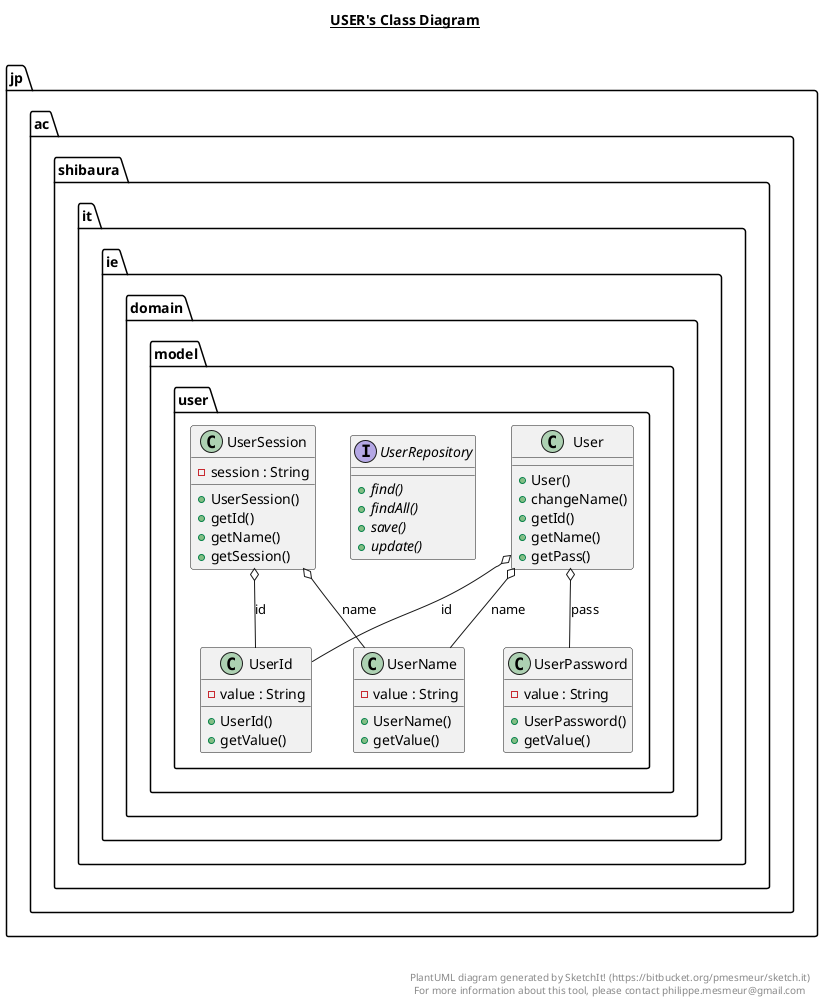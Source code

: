 @startuml

title __USER's Class Diagram__\n

  namespace jp.ac.shibaura.it.ie {
    namespace domain.model.user {
      class jp.ac.shibaura.it.ie.domain.model.user.User {
          + User()
          + changeName()
          + getId()
          + getName()
          + getPass()
      }
    }
  }
  

  namespace jp.ac.shibaura.it.ie {
    namespace domain.model.user {
      class jp.ac.shibaura.it.ie.domain.model.user.UserId {
          - value : String
          + UserId()
          + getValue()
      }
    }
  }
  

  namespace jp.ac.shibaura.it.ie {
    namespace domain.model.user {
      class jp.ac.shibaura.it.ie.domain.model.user.UserName {
          - value : String
          + UserName()
          + getValue()
      }
    }
  }
  

  namespace jp.ac.shibaura.it.ie {
    namespace domain.model.user {
      class jp.ac.shibaura.it.ie.domain.model.user.UserPassword {
          - value : String
          + UserPassword()
          + getValue()
      }
    }
  }
  

  namespace jp.ac.shibaura.it.ie {
    namespace domain.model.user {
      interface jp.ac.shibaura.it.ie.domain.model.user.UserRepository {
          {abstract} + find()
          {abstract} + findAll()
          {abstract} + save()
          {abstract} + update()
      }
    }
  }
  

  namespace jp.ac.shibaura.it.ie {
    namespace domain.model.user {
      class jp.ac.shibaura.it.ie.domain.model.user.UserSession {
          - session : String
          + UserSession()
          + getId()
          + getName()
          + getSession()
      }
    }
  }
  

  jp.ac.shibaura.it.ie.domain.model.user.User o-- jp.ac.shibaura.it.ie.domain.model.user.UserId : id
  jp.ac.shibaura.it.ie.domain.model.user.User o-- jp.ac.shibaura.it.ie.domain.model.user.UserName : name
  jp.ac.shibaura.it.ie.domain.model.user.User o-- jp.ac.shibaura.it.ie.domain.model.user.UserPassword : pass
  jp.ac.shibaura.it.ie.domain.model.user.UserSession o-- jp.ac.shibaura.it.ie.domain.model.user.UserId : id
  jp.ac.shibaura.it.ie.domain.model.user.UserSession o-- jp.ac.shibaura.it.ie.domain.model.user.UserName : name


right footer


PlantUML diagram generated by SketchIt! (https://bitbucket.org/pmesmeur/sketch.it)
For more information about this tool, please contact philippe.mesmeur@gmail.com
endfooter

@enduml
